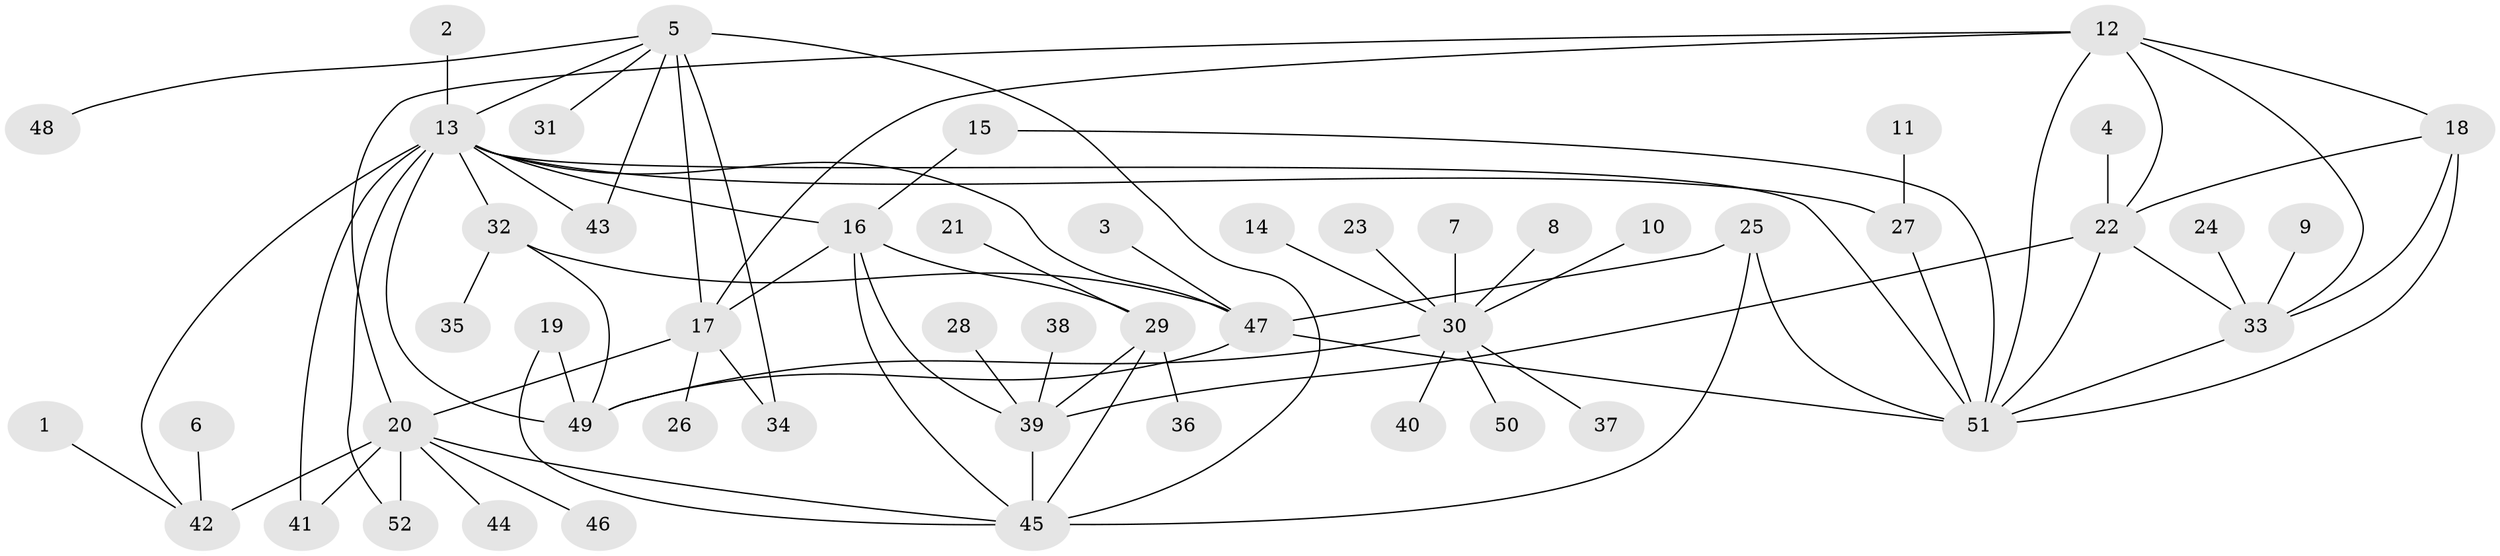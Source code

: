 // original degree distribution, {8: 0.06796116504854369, 9: 0.02912621359223301, 5: 0.02912621359223301, 15: 0.009708737864077669, 6: 0.038834951456310676, 4: 0.019417475728155338, 7: 0.05825242718446602, 1: 0.5631067961165048, 2: 0.1262135922330097, 10: 0.009708737864077669, 3: 0.04854368932038835}
// Generated by graph-tools (version 1.1) at 2025/02/03/09/25 03:02:38]
// undirected, 52 vertices, 80 edges
graph export_dot {
graph [start="1"]
  node [color=gray90,style=filled];
  1;
  2;
  3;
  4;
  5;
  6;
  7;
  8;
  9;
  10;
  11;
  12;
  13;
  14;
  15;
  16;
  17;
  18;
  19;
  20;
  21;
  22;
  23;
  24;
  25;
  26;
  27;
  28;
  29;
  30;
  31;
  32;
  33;
  34;
  35;
  36;
  37;
  38;
  39;
  40;
  41;
  42;
  43;
  44;
  45;
  46;
  47;
  48;
  49;
  50;
  51;
  52;
  1 -- 42 [weight=1.0];
  2 -- 13 [weight=1.0];
  3 -- 47 [weight=1.0];
  4 -- 22 [weight=1.0];
  5 -- 13 [weight=1.0];
  5 -- 17 [weight=4.0];
  5 -- 31 [weight=1.0];
  5 -- 34 [weight=2.0];
  5 -- 43 [weight=1.0];
  5 -- 45 [weight=1.0];
  5 -- 48 [weight=1.0];
  6 -- 42 [weight=1.0];
  7 -- 30 [weight=1.0];
  8 -- 30 [weight=1.0];
  9 -- 33 [weight=1.0];
  10 -- 30 [weight=1.0];
  11 -- 27 [weight=1.0];
  12 -- 17 [weight=1.0];
  12 -- 18 [weight=1.0];
  12 -- 20 [weight=1.0];
  12 -- 22 [weight=1.0];
  12 -- 33 [weight=1.0];
  12 -- 51 [weight=1.0];
  13 -- 16 [weight=1.0];
  13 -- 27 [weight=1.0];
  13 -- 32 [weight=1.0];
  13 -- 41 [weight=1.0];
  13 -- 42 [weight=1.0];
  13 -- 43 [weight=1.0];
  13 -- 47 [weight=2.0];
  13 -- 49 [weight=1.0];
  13 -- 51 [weight=1.0];
  13 -- 52 [weight=1.0];
  14 -- 30 [weight=1.0];
  15 -- 16 [weight=1.0];
  15 -- 51 [weight=1.0];
  16 -- 17 [weight=1.0];
  16 -- 29 [weight=1.0];
  16 -- 39 [weight=2.0];
  16 -- 45 [weight=1.0];
  17 -- 20 [weight=1.0];
  17 -- 26 [weight=1.0];
  17 -- 34 [weight=2.0];
  18 -- 22 [weight=1.0];
  18 -- 33 [weight=1.0];
  18 -- 51 [weight=1.0];
  19 -- 45 [weight=1.0];
  19 -- 49 [weight=1.0];
  20 -- 41 [weight=1.0];
  20 -- 42 [weight=6.0];
  20 -- 44 [weight=1.0];
  20 -- 45 [weight=1.0];
  20 -- 46 [weight=1.0];
  20 -- 52 [weight=1.0];
  21 -- 29 [weight=1.0];
  22 -- 33 [weight=1.0];
  22 -- 39 [weight=1.0];
  22 -- 51 [weight=1.0];
  23 -- 30 [weight=1.0];
  24 -- 33 [weight=1.0];
  25 -- 45 [weight=1.0];
  25 -- 47 [weight=1.0];
  25 -- 51 [weight=1.0];
  27 -- 51 [weight=1.0];
  28 -- 39 [weight=1.0];
  29 -- 36 [weight=1.0];
  29 -- 39 [weight=2.0];
  29 -- 45 [weight=1.0];
  30 -- 37 [weight=1.0];
  30 -- 40 [weight=1.0];
  30 -- 49 [weight=1.0];
  30 -- 50 [weight=1.0];
  32 -- 35 [weight=1.0];
  32 -- 47 [weight=2.0];
  32 -- 49 [weight=1.0];
  33 -- 51 [weight=1.0];
  38 -- 39 [weight=1.0];
  39 -- 45 [weight=2.0];
  47 -- 49 [weight=2.0];
  47 -- 51 [weight=1.0];
}
